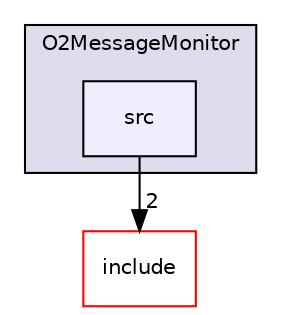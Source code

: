 digraph "/home/travis/build/AliceO2Group/AliceO2/Utilities/O2MessageMonitor/src" {
  bgcolor=transparent;
  compound=true
  node [ fontsize="10", fontname="Helvetica"];
  edge [ labelfontsize="10", labelfontname="Helvetica"];
  subgraph clusterdir_128e7457a060fa7b176dc57431c84710 {
    graph [ bgcolor="#ddddee", pencolor="black", label="O2MessageMonitor" fontname="Helvetica", fontsize="10", URL="dir_128e7457a060fa7b176dc57431c84710.html"]
  dir_5aa211bafa98207a931e71be79ca65b9 [shape=box, label="src", style="filled", fillcolor="#eeeeff", pencolor="black", URL="dir_5aa211bafa98207a931e71be79ca65b9.html"];
  }
  dir_6b56571caff32114415aa1746cf6f43a [shape=box label="include" color="red" URL="dir_6b56571caff32114415aa1746cf6f43a.html"];
  dir_5aa211bafa98207a931e71be79ca65b9->dir_6b56571caff32114415aa1746cf6f43a [headlabel="2", labeldistance=1.5 headhref="dir_000452_000450.html"];
}
